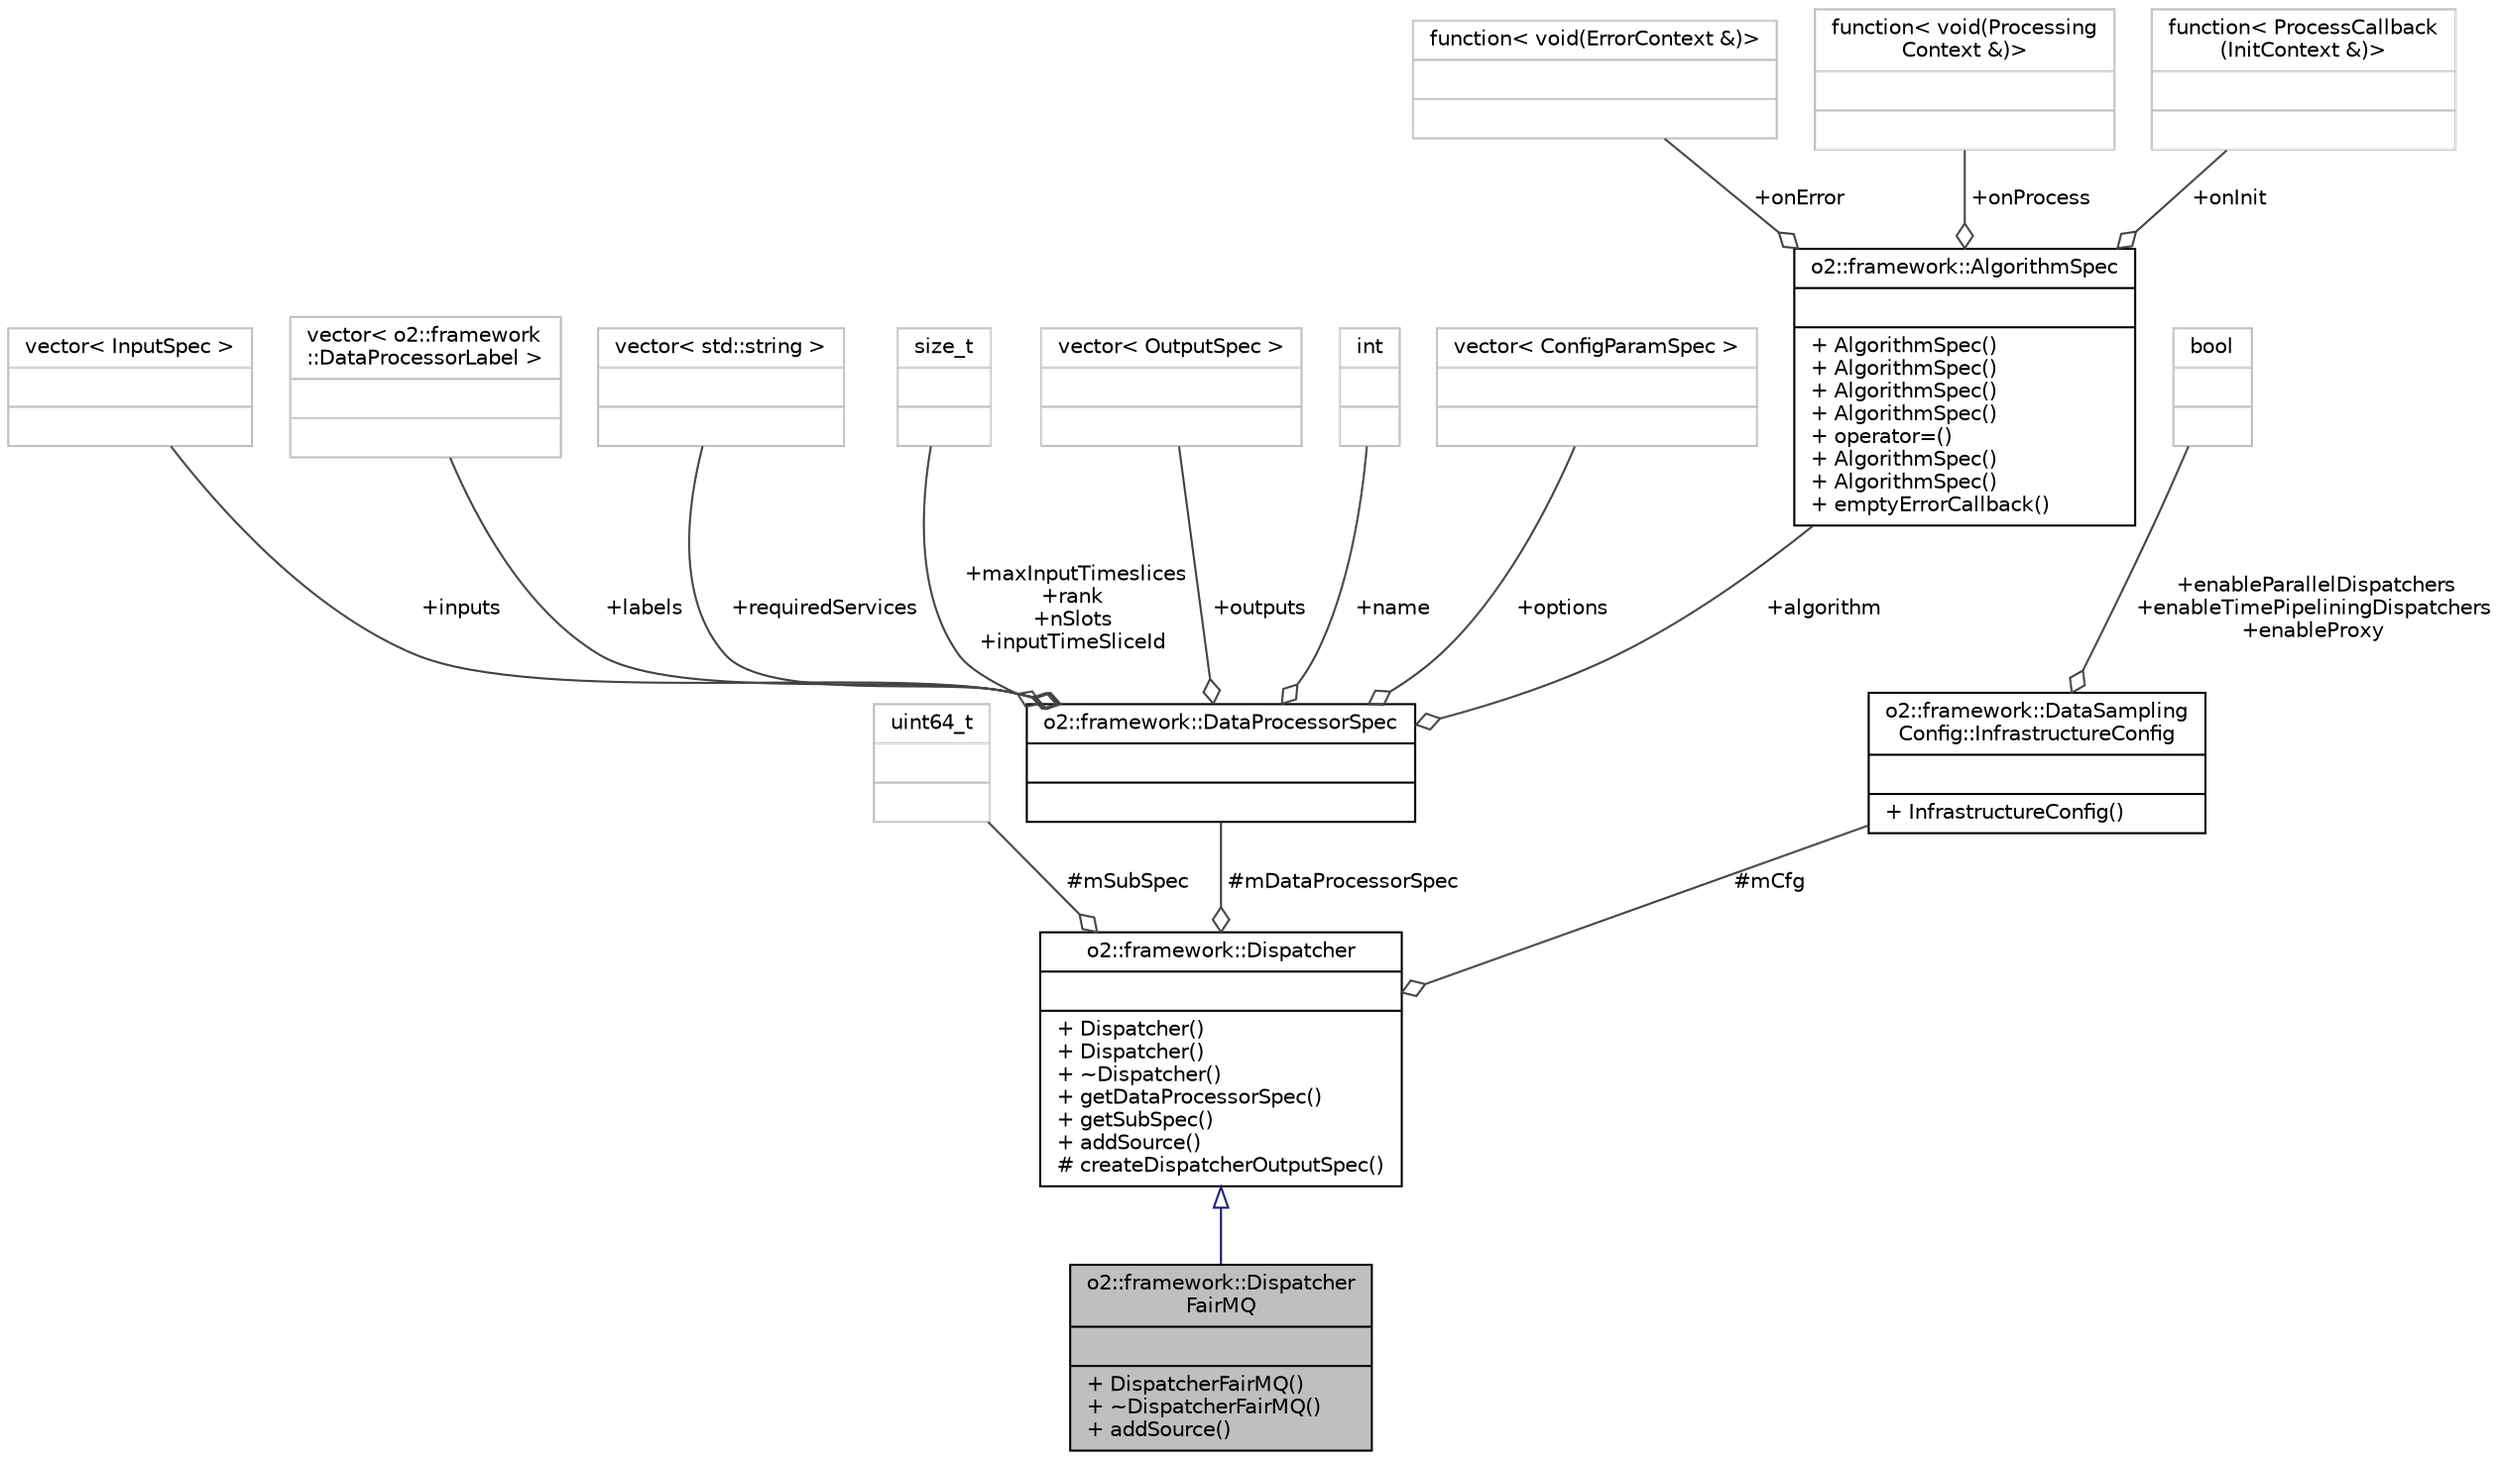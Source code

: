 digraph "o2::framework::DispatcherFairMQ"
{
 // INTERACTIVE_SVG=YES
  bgcolor="transparent";
  edge [fontname="Helvetica",fontsize="10",labelfontname="Helvetica",labelfontsize="10"];
  node [fontname="Helvetica",fontsize="10",shape=record];
  Node1 [label="{o2::framework::Dispatcher\lFairMQ\n||+ DispatcherFairMQ()\l+ ~DispatcherFairMQ()\l+ addSource()\l}",height=0.2,width=0.4,color="black", fillcolor="grey75", style="filled" fontcolor="black"];
  Node2 -> Node1 [dir="back",color="midnightblue",fontsize="10",style="solid",arrowtail="onormal",fontname="Helvetica"];
  Node2 [label="{o2::framework::Dispatcher\n||+ Dispatcher()\l+ Dispatcher()\l+ ~Dispatcher()\l+ getDataProcessorSpec()\l+ getSubSpec()\l+ addSource()\l# createDispatcherOutputSpec()\l}",height=0.2,width=0.4,color="black",URL="$d8/d30/classo2_1_1framework_1_1Dispatcher.html",tooltip="A base class for dispatcher used by DataSampling. "];
  Node3 -> Node2 [color="grey25",fontsize="10",style="solid",label=" #mSubSpec" ,arrowhead="odiamond",fontname="Helvetica"];
  Node3 [label="{uint64_t\n||}",height=0.2,width=0.4,color="grey75"];
  Node4 -> Node2 [color="grey25",fontsize="10",style="solid",label=" #mDataProcessorSpec" ,arrowhead="odiamond",fontname="Helvetica"];
  Node4 [label="{o2::framework::DataProcessorSpec\n||}",height=0.2,width=0.4,color="black",URL="$d0/d16/structo2_1_1framework_1_1DataProcessorSpec.html"];
  Node5 -> Node4 [color="grey25",fontsize="10",style="solid",label=" +inputs" ,arrowhead="odiamond",fontname="Helvetica"];
  Node5 [label="{vector\< InputSpec \>\n||}",height=0.2,width=0.4,color="grey75"];
  Node6 -> Node4 [color="grey25",fontsize="10",style="solid",label=" +labels" ,arrowhead="odiamond",fontname="Helvetica"];
  Node6 [label="{vector\< o2::framework\l::DataProcessorLabel \>\n||}",height=0.2,width=0.4,color="grey75"];
  Node7 -> Node4 [color="grey25",fontsize="10",style="solid",label=" +requiredServices" ,arrowhead="odiamond",fontname="Helvetica"];
  Node7 [label="{vector\< std::string \>\n||}",height=0.2,width=0.4,color="grey75"];
  Node8 -> Node4 [color="grey25",fontsize="10",style="solid",label=" +maxInputTimeslices\n+rank\n+nSlots\n+inputTimeSliceId" ,arrowhead="odiamond",fontname="Helvetica"];
  Node8 [label="{size_t\n||}",height=0.2,width=0.4,color="grey75"];
  Node9 -> Node4 [color="grey25",fontsize="10",style="solid",label=" +outputs" ,arrowhead="odiamond",fontname="Helvetica"];
  Node9 [label="{vector\< OutputSpec \>\n||}",height=0.2,width=0.4,color="grey75"];
  Node10 -> Node4 [color="grey25",fontsize="10",style="solid",label=" +name" ,arrowhead="odiamond",fontname="Helvetica"];
  Node10 [label="{int\n||}",height=0.2,width=0.4,color="grey75"];
  Node11 -> Node4 [color="grey25",fontsize="10",style="solid",label=" +options" ,arrowhead="odiamond",fontname="Helvetica"];
  Node11 [label="{vector\< ConfigParamSpec \>\n||}",height=0.2,width=0.4,color="grey75"];
  Node12 -> Node4 [color="grey25",fontsize="10",style="solid",label=" +algorithm" ,arrowhead="odiamond",fontname="Helvetica"];
  Node12 [label="{o2::framework::AlgorithmSpec\n||+ AlgorithmSpec()\l+ AlgorithmSpec()\l+ AlgorithmSpec()\l+ AlgorithmSpec()\l+ operator=()\l+ AlgorithmSpec()\l+ AlgorithmSpec()\l+ emptyErrorCallback()\l}",height=0.2,width=0.4,color="black",URL="$d4/d5e/structo2_1_1framework_1_1AlgorithmSpec.html"];
  Node13 -> Node12 [color="grey25",fontsize="10",style="solid",label=" +onError" ,arrowhead="odiamond",fontname="Helvetica"];
  Node13 [label="{function\< void(ErrorContext &)\>\n||}",height=0.2,width=0.4,color="grey75"];
  Node14 -> Node12 [color="grey25",fontsize="10",style="solid",label=" +onProcess" ,arrowhead="odiamond",fontname="Helvetica"];
  Node14 [label="{function\< void(Processing\lContext &)\>\n||}",height=0.2,width=0.4,color="grey75"];
  Node15 -> Node12 [color="grey25",fontsize="10",style="solid",label=" +onInit" ,arrowhead="odiamond",fontname="Helvetica"];
  Node15 [label="{function\< ProcessCallback\l(InitContext &)\>\n||}",height=0.2,width=0.4,color="grey75"];
  Node16 -> Node2 [color="grey25",fontsize="10",style="solid",label=" #mCfg" ,arrowhead="odiamond",fontname="Helvetica"];
  Node16 [label="{o2::framework::DataSampling\lConfig::InfrastructureConfig\n||+ InfrastructureConfig()\l}",height=0.2,width=0.4,color="black",URL="$d6/dea/structo2_1_1framework_1_1DataSamplingConfig_1_1InfrastructureConfig.html",tooltip="Structure that holds general data sampling infrastructure configuration. "];
  Node17 -> Node16 [color="grey25",fontsize="10",style="solid",label=" +enableParallelDispatchers\n+enableTimePipeliningDispatchers\n+enableProxy" ,arrowhead="odiamond",fontname="Helvetica"];
  Node17 [label="{bool\n||}",height=0.2,width=0.4,color="grey75"];
}

